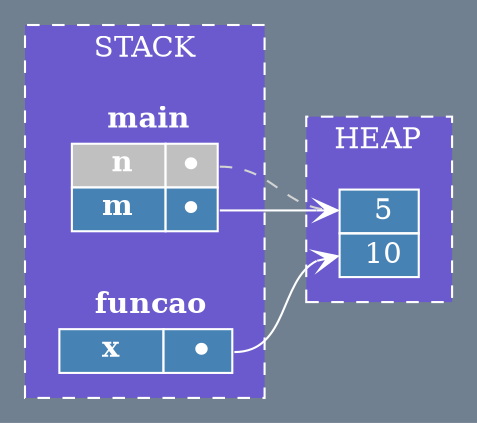 digraph{
      bgcolor="slategrey";
      rankdir= LR;

      subgraph cluster_0 {
            fontcolor = "white";
            color = "white";
            style = dashed;
            label = "HEAP";
            bgcolor = "slateblue";
            
            nodeA [
                  fontcolor="white"; 
                  shape=plaintext; 
                  label=<
                        <table border="0" cellborder="1" cellspacing="0" 
                        color="white" bgcolor="steelblue">
                              <tr>
                                    <td port="f0">  5 </td>
                              </tr>
                              <tr>
                                    <td port="f4">  10 </td>
                              </tr>
                        </table>
                  >
            ];
      } 

      subgraph cluster_1 {
            fontcolor = "white";
            color = "white";
            style = dashed;
            label = "STACK";
            bgcolor = "slateblue";
            
            nodeB [
                  fontcolor="white"; 
                  shape=plaintext; 
                  label=<
                        <table border="0" cellborder="1" cellspacing="0" 
                        color="slateblue">
                              <tr>
                              <td colspan="2"> <b>  main </b> </td>
                              </tr>
                              <tr>
                                    <td bgcolor="grey" color="white"> <b>  n </b> </td>
                                    <td bgcolor="grey" color="white" port="f1" > ⏺ </td>
                              </tr>
                              <tr>
                                    <td color="white" bgcolor="steelblue"> <b> m </b> </td>
                                    <td color="white" bgcolor="steelblue" port="f2"> ⏺ </td> 
                              </tr>
                        </table>
                  >
            ];

            nodeC [
                  fontcolor="white"; 
                  shape=plaintext; 
                  label=<
                        <table border="0" cellborder="1" cellspacing="0" 
                        color="slateblue">
                              <tr>
                              <td colspan="2"> <b>  funcao </b> </td>
                              </tr>
                              <tr>
                                    <td color="white" bgcolor="steelblue"> <b> x </b> </td>
                                    <td color="white" bgcolor="steelblue" port="f3"> ⏺</td> 
                              </tr>
                        </table>
                  >
            ];
      }

      nodeB:f1 -> nodeA:f0 [arrowhead=none, color=lightgrey, style=dashed];
      nodeB:f2 -> nodeA:f0 [arrowhead=vee, color=white];
      nodeC:f3 -> nodeA:f4 [arrowhead=vee, color=white];
}
